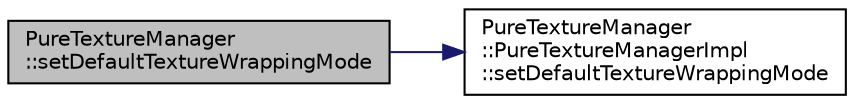digraph "PureTextureManager::setDefaultTextureWrappingMode"
{
 // LATEX_PDF_SIZE
  edge [fontname="Helvetica",fontsize="10",labelfontname="Helvetica",labelfontsize="10"];
  node [fontname="Helvetica",fontsize="10",shape=record];
  rankdir="LR";
  Node1 [label="PureTextureManager\l::setDefaultTextureWrappingMode",height=0.2,width=0.4,color="black", fillcolor="grey75", style="filled", fontcolor="black",tooltip="Sets the default texture wrapping mode."];
  Node1 -> Node2 [color="midnightblue",fontsize="10",style="solid",fontname="Helvetica"];
  Node2 [label="PureTextureManager\l::PureTextureManagerImpl\l::setDefaultTextureWrappingMode",height=0.2,width=0.4,color="black", fillcolor="white", style="filled",URL="$class_pure_texture_manager_1_1_pure_texture_manager_impl.html#a5ddbb17691b5c25974504e77ebb2e3f4",tooltip=" "];
}
